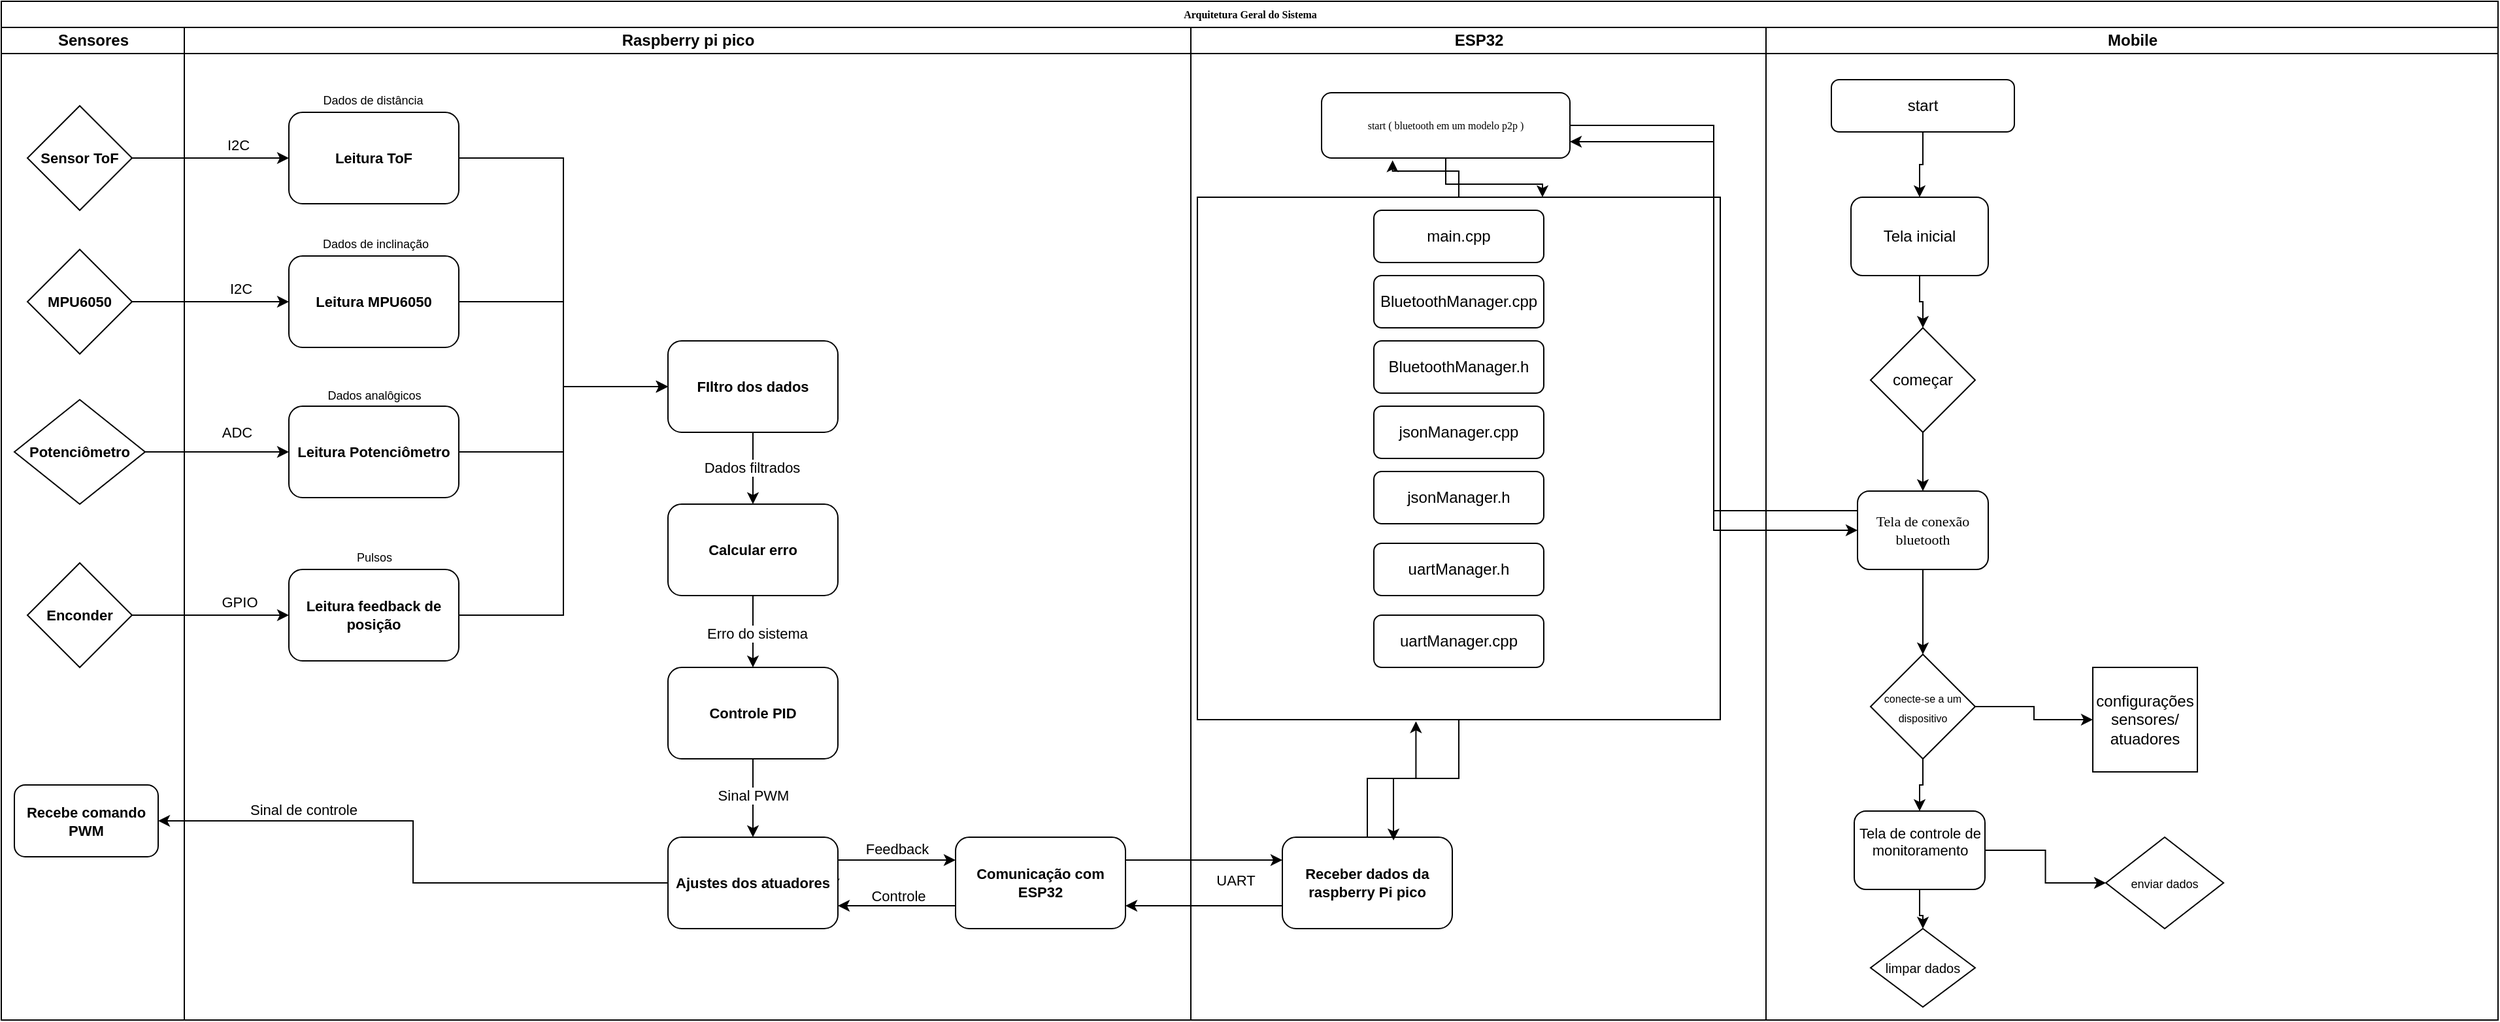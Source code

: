 <mxfile version="26.0.4">
  <diagram name="Page-1" id="74e2e168-ea6b-b213-b513-2b3c1d86103e">
    <mxGraphModel dx="1844" dy="681" grid="1" gridSize="10" guides="1" tooltips="1" connect="1" arrows="1" fold="1" page="1" pageScale="1" pageWidth="1100" pageHeight="850" background="none" math="0" shadow="0">
      <root>
        <mxCell id="0" />
        <mxCell id="1" parent="0" />
        <mxCell id="77e6c97f196da883-1" value="Arquitetura Geral do Sistema" style="swimlane;html=1;childLayout=stackLayout;startSize=20;rounded=0;shadow=0;labelBackgroundColor=none;strokeWidth=1;fontFamily=Verdana;fontSize=8;align=center;" parent="1" vertex="1">
          <mxGeometry x="110" y="10" width="1910" height="780" as="geometry" />
        </mxCell>
        <mxCell id="77e6c97f196da883-2" value="Sensores" style="swimlane;html=1;startSize=20;" parent="77e6c97f196da883-1" vertex="1">
          <mxGeometry y="20" width="140" height="760" as="geometry" />
        </mxCell>
        <mxCell id="rd5grbxoa9VTAp5XgY99-46" style="edgeStyle=orthogonalEdgeStyle;rounded=0;orthogonalLoop=1;jettySize=auto;html=1;entryX=0.5;entryY=0;entryDx=0;entryDy=0;" parent="77e6c97f196da883-2" source="rd5grbxoa9VTAp5XgY99-48" target="rd5grbxoa9VTAp5XgY99-51" edge="1">
          <mxGeometry relative="1" as="geometry" />
        </mxCell>
        <mxCell id="rd5grbxoa9VTAp5XgY99-47" value="Dados filtrados" style="edgeLabel;html=1;align=center;verticalAlign=middle;resizable=0;points=[];" parent="rd5grbxoa9VTAp5XgY99-46" vertex="1" connectable="0">
          <mxGeometry x="-0.018" y="-1" relative="1" as="geometry">
            <mxPoint as="offset" />
          </mxGeometry>
        </mxCell>
        <mxCell id="rd5grbxoa9VTAp5XgY99-48" value="&lt;b&gt;&lt;font face=&quot;Helvetica&quot; style=&quot;font-size: 11px;&quot;&gt;FIltro dos dados&lt;/font&gt;&lt;/b&gt;" style="rounded=1;whiteSpace=wrap;html=1;shadow=0;labelBackgroundColor=none;strokeWidth=1;fontFamily=Verdana;fontSize=8;align=center;" parent="77e6c97f196da883-2" vertex="1">
          <mxGeometry x="510" y="240" width="130" height="70" as="geometry" />
        </mxCell>
        <mxCell id="rd5grbxoa9VTAp5XgY99-49" style="edgeStyle=orthogonalEdgeStyle;rounded=0;orthogonalLoop=1;jettySize=auto;html=1;entryX=0.5;entryY=0;entryDx=0;entryDy=0;" parent="77e6c97f196da883-2" source="rd5grbxoa9VTAp5XgY99-51" target="rd5grbxoa9VTAp5XgY99-54" edge="1">
          <mxGeometry relative="1" as="geometry" />
        </mxCell>
        <mxCell id="rd5grbxoa9VTAp5XgY99-50" value="Erro do sistema" style="edgeLabel;html=1;align=center;verticalAlign=middle;resizable=0;points=[];" parent="rd5grbxoa9VTAp5XgY99-49" vertex="1" connectable="0">
          <mxGeometry x="0.042" y="3" relative="1" as="geometry">
            <mxPoint as="offset" />
          </mxGeometry>
        </mxCell>
        <mxCell id="rd5grbxoa9VTAp5XgY99-51" value="&lt;b&gt;&lt;font face=&quot;Helvetica&quot; style=&quot;font-size: 11px;&quot;&gt;Calcular erro&lt;/font&gt;&lt;/b&gt;" style="rounded=1;whiteSpace=wrap;html=1;shadow=0;labelBackgroundColor=none;strokeWidth=1;fontFamily=Verdana;fontSize=8;align=center;" parent="77e6c97f196da883-2" vertex="1">
          <mxGeometry x="510" y="365" width="130" height="70" as="geometry" />
        </mxCell>
        <mxCell id="rd5grbxoa9VTAp5XgY99-52" style="edgeStyle=orthogonalEdgeStyle;rounded=0;orthogonalLoop=1;jettySize=auto;html=1;" parent="77e6c97f196da883-2" source="rd5grbxoa9VTAp5XgY99-54" target="rd5grbxoa9VTAp5XgY99-58" edge="1">
          <mxGeometry relative="1" as="geometry" />
        </mxCell>
        <mxCell id="rd5grbxoa9VTAp5XgY99-53" value="Sinal PWM" style="edgeLabel;html=1;align=center;verticalAlign=middle;resizable=0;points=[];" parent="rd5grbxoa9VTAp5XgY99-52" vertex="1" connectable="0">
          <mxGeometry x="-0.088" relative="1" as="geometry">
            <mxPoint as="offset" />
          </mxGeometry>
        </mxCell>
        <mxCell id="rd5grbxoa9VTAp5XgY99-54" value="&lt;b&gt;&lt;font face=&quot;Helvetica&quot; style=&quot;font-size: 11px;&quot;&gt;Controle PID&lt;/font&gt;&lt;/b&gt;" style="rounded=1;whiteSpace=wrap;html=1;shadow=0;labelBackgroundColor=none;strokeWidth=1;fontFamily=Verdana;fontSize=8;align=center;" parent="77e6c97f196da883-2" vertex="1">
          <mxGeometry x="510" y="490" width="130" height="70" as="geometry" />
        </mxCell>
        <mxCell id="rd5grbxoa9VTAp5XgY99-55" style="edgeStyle=orthogonalEdgeStyle;rounded=0;orthogonalLoop=1;jettySize=auto;html=1;exitX=1;exitY=0.5;exitDx=0;exitDy=0;entryX=0.975;entryY=0.581;entryDx=0;entryDy=0;entryPerimeter=0;" parent="77e6c97f196da883-2" source="rd5grbxoa9VTAp5XgY99-58" target="rd5grbxoa9VTAp5XgY99-58" edge="1">
          <mxGeometry relative="1" as="geometry" />
        </mxCell>
        <mxCell id="rd5grbxoa9VTAp5XgY99-56" style="edgeStyle=orthogonalEdgeStyle;rounded=0;orthogonalLoop=1;jettySize=auto;html=1;exitX=1;exitY=0.25;exitDx=0;exitDy=0;entryX=0;entryY=0.25;entryDx=0;entryDy=0;" parent="77e6c97f196da883-2" source="rd5grbxoa9VTAp5XgY99-58" target="rd5grbxoa9VTAp5XgY99-61" edge="1">
          <mxGeometry relative="1" as="geometry" />
        </mxCell>
        <mxCell id="rd5grbxoa9VTAp5XgY99-57" value="Feedback" style="edgeLabel;html=1;align=center;verticalAlign=middle;resizable=0;points=[];" parent="rd5grbxoa9VTAp5XgY99-56" vertex="1" connectable="0">
          <mxGeometry x="0.063" y="2" relative="1" as="geometry">
            <mxPoint x="-3" y="-7" as="offset" />
          </mxGeometry>
        </mxCell>
        <mxCell id="rd5grbxoa9VTAp5XgY99-58" value="&lt;b&gt;&lt;font face=&quot;Helvetica&quot; style=&quot;font-size: 11px;&quot;&gt;Ajustes dos atuadores&lt;/font&gt;&lt;/b&gt;" style="rounded=1;whiteSpace=wrap;html=1;shadow=0;labelBackgroundColor=none;strokeWidth=1;fontFamily=Verdana;fontSize=8;align=center;" parent="77e6c97f196da883-2" vertex="1">
          <mxGeometry x="510" y="620" width="130" height="70" as="geometry" />
        </mxCell>
        <mxCell id="rd5grbxoa9VTAp5XgY99-59" style="edgeStyle=orthogonalEdgeStyle;rounded=0;orthogonalLoop=1;jettySize=auto;html=1;exitX=0;exitY=0.75;exitDx=0;exitDy=0;entryX=1;entryY=0.75;entryDx=0;entryDy=0;" parent="77e6c97f196da883-2" source="rd5grbxoa9VTAp5XgY99-61" target="rd5grbxoa9VTAp5XgY99-58" edge="1">
          <mxGeometry relative="1" as="geometry" />
        </mxCell>
        <mxCell id="rd5grbxoa9VTAp5XgY99-60" value="Controle" style="edgeLabel;html=1;align=center;verticalAlign=middle;resizable=0;points=[];" parent="rd5grbxoa9VTAp5XgY99-59" vertex="1" connectable="0">
          <mxGeometry x="0.036" y="3" relative="1" as="geometry">
            <mxPoint x="2" y="-11" as="offset" />
          </mxGeometry>
        </mxCell>
        <mxCell id="rd5grbxoa9VTAp5XgY99-61" value="&lt;b&gt;&lt;font face=&quot;Helvetica&quot; style=&quot;font-size: 11px;&quot;&gt;Comunicação com ESP32&lt;/font&gt;&lt;/b&gt;" style="rounded=1;whiteSpace=wrap;html=1;shadow=0;labelBackgroundColor=none;strokeWidth=1;fontFamily=Verdana;fontSize=8;align=center;" parent="77e6c97f196da883-2" vertex="1">
          <mxGeometry x="730" y="620" width="130" height="70" as="geometry" />
        </mxCell>
        <mxCell id="rd5grbxoa9VTAp5XgY99-62" value="&lt;b style=&quot;font-family: Verdana; font-size: 8px;&quot;&gt;&lt;font style=&quot;font-size: 11px;&quot; face=&quot;Helvetica&quot;&gt;Sensor ToF&lt;/font&gt;&lt;/b&gt;" style="rhombus;whiteSpace=wrap;html=1;" parent="77e6c97f196da883-2" vertex="1">
          <mxGeometry x="20" y="60" width="80" height="80" as="geometry" />
        </mxCell>
        <mxCell id="rd5grbxoa9VTAp5XgY99-63" value="&lt;b style=&quot;font-family: Verdana; font-size: 8px;&quot;&gt;&lt;font style=&quot;font-size: 11px;&quot; face=&quot;Helvetica&quot;&gt;MPU6050&lt;/font&gt;&lt;/b&gt;" style="rhombus;whiteSpace=wrap;html=1;" parent="77e6c97f196da883-2" vertex="1">
          <mxGeometry x="20" y="170" width="80" height="80" as="geometry" />
        </mxCell>
        <mxCell id="rd5grbxoa9VTAp5XgY99-64" value="&lt;b style=&quot;font-family: Verdana; font-size: 8px;&quot;&gt;&lt;font style=&quot;font-size: 11px;&quot; face=&quot;Helvetica&quot;&gt;Potenciômetro&lt;/font&gt;&lt;/b&gt;" style="rhombus;whiteSpace=wrap;html=1;" parent="77e6c97f196da883-2" vertex="1">
          <mxGeometry x="10" y="285" width="100" height="80" as="geometry" />
        </mxCell>
        <mxCell id="rd5grbxoa9VTAp5XgY99-65" value="&lt;span style=&quot;font-size: 11px;&quot;&gt;&lt;b&gt;Enconder&lt;/b&gt;&lt;/span&gt;" style="rhombus;whiteSpace=wrap;html=1;" parent="77e6c97f196da883-2" vertex="1">
          <mxGeometry x="20" y="410" width="80" height="80" as="geometry" />
        </mxCell>
        <mxCell id="rd5grbxoa9VTAp5XgY99-66" style="edgeStyle=orthogonalEdgeStyle;rounded=0;orthogonalLoop=1;jettySize=auto;html=1;entryX=0;entryY=0.5;entryDx=0;entryDy=0;" parent="77e6c97f196da883-2" source="rd5grbxoa9VTAp5XgY99-68" target="rd5grbxoa9VTAp5XgY99-48" edge="1">
          <mxGeometry relative="1" as="geometry" />
        </mxCell>
        <mxCell id="rd5grbxoa9VTAp5XgY99-67" value="&lt;font style=&quot;font-size: 9px;&quot;&gt;Dados de distância&lt;/font&gt;" style="edgeLabel;html=1;align=center;verticalAlign=middle;resizable=0;points=[];" parent="rd5grbxoa9VTAp5XgY99-66" vertex="1" connectable="0">
          <mxGeometry x="-0.649" y="-1" relative="1" as="geometry">
            <mxPoint x="-125" y="-46" as="offset" />
          </mxGeometry>
        </mxCell>
        <mxCell id="rd5grbxoa9VTAp5XgY99-68" value="&lt;b&gt;&lt;font face=&quot;Helvetica&quot; style=&quot;font-size: 11px;&quot;&gt;Leitura ToF&lt;/font&gt;&lt;/b&gt;" style="rounded=1;whiteSpace=wrap;html=1;shadow=0;labelBackgroundColor=none;strokeWidth=1;fontFamily=Verdana;fontSize=8;align=center;" parent="77e6c97f196da883-2" vertex="1">
          <mxGeometry x="220" y="65" width="130" height="70" as="geometry" />
        </mxCell>
        <mxCell id="rd5grbxoa9VTAp5XgY99-69" style="edgeStyle=orthogonalEdgeStyle;rounded=0;orthogonalLoop=1;jettySize=auto;html=1;exitX=1;exitY=0.5;exitDx=0;exitDy=0;entryX=0;entryY=0.5;entryDx=0;entryDy=0;" parent="77e6c97f196da883-2" source="rd5grbxoa9VTAp5XgY99-70" target="rd5grbxoa9VTAp5XgY99-48" edge="1">
          <mxGeometry relative="1" as="geometry" />
        </mxCell>
        <mxCell id="rd5grbxoa9VTAp5XgY99-70" value="&lt;b&gt;&lt;font face=&quot;Helvetica&quot; style=&quot;font-size: 11px;&quot;&gt;Leitura MPU6050&lt;/font&gt;&lt;/b&gt;" style="rounded=1;whiteSpace=wrap;html=1;shadow=0;labelBackgroundColor=none;strokeWidth=1;fontFamily=Verdana;fontSize=8;align=center;" parent="77e6c97f196da883-2" vertex="1">
          <mxGeometry x="220" y="175" width="130" height="70" as="geometry" />
        </mxCell>
        <mxCell id="rd5grbxoa9VTAp5XgY99-71" style="edgeStyle=orthogonalEdgeStyle;rounded=0;orthogonalLoop=1;jettySize=auto;html=1;entryX=0;entryY=0.5;entryDx=0;entryDy=0;" parent="77e6c97f196da883-2" source="rd5grbxoa9VTAp5XgY99-72" target="rd5grbxoa9VTAp5XgY99-48" edge="1">
          <mxGeometry relative="1" as="geometry" />
        </mxCell>
        <mxCell id="rd5grbxoa9VTAp5XgY99-72" value="&lt;b&gt;&lt;font face=&quot;Helvetica&quot; style=&quot;font-size: 11px;&quot;&gt;Leitura Potenciômetro&lt;/font&gt;&lt;/b&gt;" style="rounded=1;whiteSpace=wrap;html=1;shadow=0;labelBackgroundColor=none;strokeWidth=1;fontFamily=Verdana;fontSize=8;align=center;" parent="77e6c97f196da883-2" vertex="1">
          <mxGeometry x="220" y="290" width="130" height="70" as="geometry" />
        </mxCell>
        <mxCell id="rd5grbxoa9VTAp5XgY99-73" style="edgeStyle=orthogonalEdgeStyle;rounded=0;orthogonalLoop=1;jettySize=auto;html=1;entryX=0;entryY=0.5;entryDx=0;entryDy=0;" parent="77e6c97f196da883-2" source="rd5grbxoa9VTAp5XgY99-74" target="rd5grbxoa9VTAp5XgY99-48" edge="1">
          <mxGeometry relative="1" as="geometry" />
        </mxCell>
        <mxCell id="rd5grbxoa9VTAp5XgY99-74" value="&lt;font face=&quot;Helvetica&quot;&gt;&lt;span style=&quot;font-size: 11px;&quot;&gt;&lt;b&gt;Leitura feedback de posição&lt;/b&gt;&lt;/span&gt;&lt;/font&gt;" style="rounded=1;whiteSpace=wrap;html=1;shadow=0;labelBackgroundColor=none;strokeWidth=1;fontFamily=Verdana;fontSize=8;align=center;" parent="77e6c97f196da883-2" vertex="1">
          <mxGeometry x="220" y="415" width="130" height="70" as="geometry" />
        </mxCell>
        <mxCell id="rd5grbxoa9VTAp5XgY99-75" style="edgeStyle=orthogonalEdgeStyle;rounded=0;orthogonalLoop=1;jettySize=auto;html=1;" parent="77e6c97f196da883-2" source="rd5grbxoa9VTAp5XgY99-62" target="rd5grbxoa9VTAp5XgY99-68" edge="1">
          <mxGeometry relative="1" as="geometry" />
        </mxCell>
        <mxCell id="rd5grbxoa9VTAp5XgY99-76" value="I2C" style="edgeLabel;html=1;align=center;verticalAlign=middle;resizable=0;points=[];" parent="rd5grbxoa9VTAp5XgY99-75" vertex="1" connectable="0">
          <mxGeometry x="0.354" y="3" relative="1" as="geometry">
            <mxPoint y="-7" as="offset" />
          </mxGeometry>
        </mxCell>
        <mxCell id="rd5grbxoa9VTAp5XgY99-77" style="edgeStyle=orthogonalEdgeStyle;rounded=0;orthogonalLoop=1;jettySize=auto;html=1;entryX=0;entryY=0.5;entryDx=0;entryDy=0;" parent="77e6c97f196da883-2" source="rd5grbxoa9VTAp5XgY99-63" target="rd5grbxoa9VTAp5XgY99-70" edge="1">
          <mxGeometry relative="1" as="geometry" />
        </mxCell>
        <mxCell id="rd5grbxoa9VTAp5XgY99-78" value="I2C" style="edgeLabel;html=1;align=center;verticalAlign=middle;resizable=0;points=[];" parent="rd5grbxoa9VTAp5XgY99-77" vertex="1" connectable="0">
          <mxGeometry x="0.375" y="-1" relative="1" as="geometry">
            <mxPoint y="-11" as="offset" />
          </mxGeometry>
        </mxCell>
        <mxCell id="rd5grbxoa9VTAp5XgY99-79" style="edgeStyle=orthogonalEdgeStyle;rounded=0;orthogonalLoop=1;jettySize=auto;html=1;entryX=0;entryY=0.5;entryDx=0;entryDy=0;" parent="77e6c97f196da883-2" source="rd5grbxoa9VTAp5XgY99-64" target="rd5grbxoa9VTAp5XgY99-72" edge="1">
          <mxGeometry relative="1" as="geometry" />
        </mxCell>
        <mxCell id="rd5grbxoa9VTAp5XgY99-80" value="ADC" style="edgeLabel;html=1;align=center;verticalAlign=middle;resizable=0;points=[];" parent="rd5grbxoa9VTAp5XgY99-79" vertex="1" connectable="0">
          <mxGeometry x="0.273" y="4" relative="1" as="geometry">
            <mxPoint y="-11" as="offset" />
          </mxGeometry>
        </mxCell>
        <mxCell id="rd5grbxoa9VTAp5XgY99-81" style="edgeStyle=orthogonalEdgeStyle;rounded=0;orthogonalLoop=1;jettySize=auto;html=1;" parent="77e6c97f196da883-2" source="rd5grbxoa9VTAp5XgY99-65" target="rd5grbxoa9VTAp5XgY99-74" edge="1">
          <mxGeometry relative="1" as="geometry" />
        </mxCell>
        <mxCell id="rd5grbxoa9VTAp5XgY99-82" value="GPIO" style="edgeLabel;html=1;align=center;verticalAlign=middle;resizable=0;points=[];" parent="rd5grbxoa9VTAp5XgY99-81" vertex="1" connectable="0">
          <mxGeometry x="0.368" y="-2" relative="1" as="geometry">
            <mxPoint y="-12" as="offset" />
          </mxGeometry>
        </mxCell>
        <mxCell id="rd5grbxoa9VTAp5XgY99-83" value="&lt;font style=&quot;font-size: 9px;&quot;&gt;Dados de inclinação&lt;/font&gt;" style="edgeLabel;html=1;align=center;verticalAlign=middle;resizable=0;points=[];" parent="77e6c97f196da883-2" vertex="1" connectable="0">
          <mxGeometry x="299.998" y="67.0" as="geometry">
            <mxPoint x="-14" y="98" as="offset" />
          </mxGeometry>
        </mxCell>
        <mxCell id="rd5grbxoa9VTAp5XgY99-84" value="&lt;font style=&quot;font-size: 9px;&quot;&gt;Pulsos&lt;/font&gt;" style="edgeLabel;html=1;align=center;verticalAlign=middle;resizable=0;points=[];" parent="77e6c97f196da883-2" vertex="1" connectable="0">
          <mxGeometry x="266.998" y="173.0" as="geometry">
            <mxPoint x="18" y="232" as="offset" />
          </mxGeometry>
        </mxCell>
        <mxCell id="rd5grbxoa9VTAp5XgY99-131" value="&lt;font face=&quot;Helvetica&quot;&gt;&lt;span style=&quot;font-size: 11px;&quot;&gt;&lt;b&gt;Recebe comando PWM&lt;/b&gt;&lt;/span&gt;&lt;/font&gt;" style="rounded=1;whiteSpace=wrap;html=1;shadow=0;labelBackgroundColor=none;strokeWidth=1;fontFamily=Verdana;fontSize=8;align=center;" parent="77e6c97f196da883-2" vertex="1">
          <mxGeometry x="10" y="580" width="110" height="55" as="geometry" />
        </mxCell>
        <mxCell id="rd5grbxoa9VTAp5XgY99-132" style="edgeStyle=orthogonalEdgeStyle;rounded=0;orthogonalLoop=1;jettySize=auto;html=1;entryX=1;entryY=0.5;entryDx=0;entryDy=0;exitX=0;exitY=0.5;exitDx=0;exitDy=0;" parent="77e6c97f196da883-2" source="rd5grbxoa9VTAp5XgY99-58" target="rd5grbxoa9VTAp5XgY99-131" edge="1">
          <mxGeometry relative="1" as="geometry">
            <mxPoint x="520" y="705" as="sourcePoint" />
          </mxGeometry>
        </mxCell>
        <mxCell id="rd5grbxoa9VTAp5XgY99-133" value="Sinal de controle" style="edgeLabel;html=1;align=center;verticalAlign=middle;resizable=0;points=[];" parent="rd5grbxoa9VTAp5XgY99-132" vertex="1" connectable="0">
          <mxGeometry x="0.678" relative="1" as="geometry">
            <mxPoint x="40" y="-9" as="offset" />
          </mxGeometry>
        </mxCell>
        <mxCell id="77e6c97f196da883-3" value="Raspberry pi pico" style="swimlane;html=1;startSize=20;" parent="77e6c97f196da883-1" vertex="1">
          <mxGeometry x="140" y="20" width="770" height="760" as="geometry" />
        </mxCell>
        <mxCell id="rd5grbxoa9VTAp5XgY99-208" value="&lt;font style=&quot;font-size: 9px;&quot;&gt;Dados analôgicos&lt;/font&gt;" style="edgeLabel;html=1;align=center;verticalAlign=middle;resizable=0;points=[];" parent="77e6c97f196da883-3" vertex="1" connectable="0">
          <mxGeometry x="158.998" y="183.0" as="geometry">
            <mxPoint x="-14" y="98" as="offset" />
          </mxGeometry>
        </mxCell>
        <mxCell id="77e6c97f196da883-4" value="ESP32" style="swimlane;html=1;startSize=20;" parent="77e6c97f196da883-1" vertex="1">
          <mxGeometry x="910" y="20" width="440" height="760" as="geometry" />
        </mxCell>
        <mxCell id="77e6c97f196da883-12" value="start ( bluetooth em um modelo p2p )" style="rounded=1;whiteSpace=wrap;html=1;shadow=0;labelBackgroundColor=none;strokeWidth=1;fontFamily=Verdana;fontSize=8;align=center;" parent="77e6c97f196da883-4" vertex="1">
          <mxGeometry x="100" y="50" width="190" height="50" as="geometry" />
        </mxCell>
        <mxCell id="EIHCP6Te_2WNtkXNnex2-24" value="" style="whiteSpace=wrap;html=1;aspect=fixed;" parent="77e6c97f196da883-4" vertex="1">
          <mxGeometry x="5" y="130" width="400" height="400" as="geometry" />
        </mxCell>
        <mxCell id="EIHCP6Te_2WNtkXNnex2-21" value="BluetoothManager.cpp" style="rounded=1;whiteSpace=wrap;html=1;" parent="77e6c97f196da883-4" vertex="1">
          <mxGeometry x="140" y="190" width="130" height="40" as="geometry" />
        </mxCell>
        <mxCell id="EIHCP6Te_2WNtkXNnex2-20" value="main.cpp" style="rounded=1;whiteSpace=wrap;html=1;" parent="77e6c97f196da883-4" vertex="1">
          <mxGeometry x="140" y="140" width="130" height="40" as="geometry" />
        </mxCell>
        <mxCell id="EIHCP6Te_2WNtkXNnex2-23" value="BluetoothManager.h" style="rounded=1;whiteSpace=wrap;html=1;" parent="77e6c97f196da883-4" vertex="1">
          <mxGeometry x="140" y="240" width="130" height="40" as="geometry" />
        </mxCell>
        <mxCell id="rd5grbxoa9VTAp5XgY99-209" value="&lt;b&gt;&lt;font face=&quot;Helvetica&quot; style=&quot;font-size: 11px;&quot;&gt;Receber dados da raspberry Pi pico&lt;/font&gt;&lt;/b&gt;" style="rounded=1;whiteSpace=wrap;html=1;shadow=0;labelBackgroundColor=none;strokeWidth=1;fontFamily=Verdana;fontSize=8;align=center;" parent="77e6c97f196da883-4" vertex="1">
          <mxGeometry x="70" y="620" width="130" height="70" as="geometry" />
        </mxCell>
        <mxCell id="rd5grbxoa9VTAp5XgY99-213" style="edgeStyle=orthogonalEdgeStyle;rounded=0;orthogonalLoop=1;jettySize=auto;html=1;entryX=0.418;entryY=1.003;entryDx=0;entryDy=0;entryPerimeter=0;" parent="77e6c97f196da883-4" source="rd5grbxoa9VTAp5XgY99-209" target="EIHCP6Te_2WNtkXNnex2-24" edge="1">
          <mxGeometry relative="1" as="geometry" />
        </mxCell>
        <mxCell id="rd5grbxoa9VTAp5XgY99-214" style="edgeStyle=orthogonalEdgeStyle;rounded=0;orthogonalLoop=1;jettySize=auto;html=1;entryX=0.654;entryY=0.035;entryDx=0;entryDy=0;entryPerimeter=0;" parent="77e6c97f196da883-4" source="EIHCP6Te_2WNtkXNnex2-24" target="rd5grbxoa9VTAp5XgY99-209" edge="1">
          <mxGeometry relative="1" as="geometry" />
        </mxCell>
        <mxCell id="rd5grbxoa9VTAp5XgY99-215" style="edgeStyle=orthogonalEdgeStyle;rounded=0;orthogonalLoop=1;jettySize=auto;html=1;entryX=0.66;entryY=0;entryDx=0;entryDy=0;entryPerimeter=0;" parent="77e6c97f196da883-4" source="77e6c97f196da883-12" target="EIHCP6Te_2WNtkXNnex2-24" edge="1">
          <mxGeometry relative="1" as="geometry" />
        </mxCell>
        <mxCell id="rd5grbxoa9VTAp5XgY99-216" style="edgeStyle=orthogonalEdgeStyle;rounded=0;orthogonalLoop=1;jettySize=auto;html=1;entryX=0.286;entryY=1.035;entryDx=0;entryDy=0;entryPerimeter=0;" parent="77e6c97f196da883-4" source="EIHCP6Te_2WNtkXNnex2-24" target="77e6c97f196da883-12" edge="1">
          <mxGeometry relative="1" as="geometry" />
        </mxCell>
        <mxCell id="nQf5nlVJl8QNq4PaR9QX-1" value="jsonManager.cpp" style="rounded=1;whiteSpace=wrap;html=1;" vertex="1" parent="77e6c97f196da883-4">
          <mxGeometry x="140" y="290" width="130" height="40" as="geometry" />
        </mxCell>
        <mxCell id="nQf5nlVJl8QNq4PaR9QX-3" value="jsonManager.h" style="rounded=1;whiteSpace=wrap;html=1;" vertex="1" parent="77e6c97f196da883-4">
          <mxGeometry x="140" y="340" width="130" height="40" as="geometry" />
        </mxCell>
        <mxCell id="nQf5nlVJl8QNq4PaR9QX-4" value="uartManager.h" style="rounded=1;whiteSpace=wrap;html=1;" vertex="1" parent="77e6c97f196da883-4">
          <mxGeometry x="140" y="395" width="130" height="40" as="geometry" />
        </mxCell>
        <mxCell id="nQf5nlVJl8QNq4PaR9QX-6" value="uartManager.cpp" style="rounded=1;whiteSpace=wrap;html=1;" vertex="1" parent="77e6c97f196da883-4">
          <mxGeometry x="140" y="450" width="130" height="40" as="geometry" />
        </mxCell>
        <mxCell id="77e6c97f196da883-5" value="Mobile" style="swimlane;html=1;startSize=20;" parent="77e6c97f196da883-1" vertex="1">
          <mxGeometry x="1350" y="20" width="560" height="760" as="geometry" />
        </mxCell>
        <mxCell id="EIHCP6Te_2WNtkXNnex2-10" style="edgeStyle=orthogonalEdgeStyle;rounded=0;orthogonalLoop=1;jettySize=auto;html=1;" parent="77e6c97f196da883-5" source="77e6c97f196da883-15" target="EIHCP6Te_2WNtkXNnex2-9" edge="1">
          <mxGeometry relative="1" as="geometry" />
        </mxCell>
        <mxCell id="77e6c97f196da883-15" value="Tela de conexão bluetooth" style="rounded=1;whiteSpace=wrap;html=1;shadow=0;labelBackgroundColor=none;strokeWidth=1;fontFamily=Verdana;fontSize=11;align=center;" parent="77e6c97f196da883-5" vertex="1">
          <mxGeometry x="70" y="355" width="100" height="60" as="geometry" />
        </mxCell>
        <mxCell id="EIHCP6Te_2WNtkXNnex2-5" style="edgeStyle=orthogonalEdgeStyle;rounded=0;orthogonalLoop=1;jettySize=auto;html=1;" parent="77e6c97f196da883-5" source="Emb8k73_Rz_PT35niENK-1" target="EIHCP6Te_2WNtkXNnex2-3" edge="1">
          <mxGeometry relative="1" as="geometry" />
        </mxCell>
        <mxCell id="Emb8k73_Rz_PT35niENK-1" value="&lt;div&gt;start&lt;/div&gt;" style="rounded=1;whiteSpace=wrap;html=1;" parent="77e6c97f196da883-5" vertex="1">
          <mxGeometry x="50" y="40" width="140" height="40" as="geometry" />
        </mxCell>
        <mxCell id="EIHCP6Te_2WNtkXNnex2-17" style="edgeStyle=orthogonalEdgeStyle;rounded=0;orthogonalLoop=1;jettySize=auto;html=1;" parent="77e6c97f196da883-5" source="EIHCP6Te_2WNtkXNnex2-1" target="EIHCP6Te_2WNtkXNnex2-16" edge="1">
          <mxGeometry relative="1" as="geometry" />
        </mxCell>
        <mxCell id="EIHCP6Te_2WNtkXNnex2-18" style="edgeStyle=orthogonalEdgeStyle;rounded=0;orthogonalLoop=1;jettySize=auto;html=1;" parent="77e6c97f196da883-5" source="EIHCP6Te_2WNtkXNnex2-1" target="EIHCP6Te_2WNtkXNnex2-15" edge="1">
          <mxGeometry relative="1" as="geometry" />
        </mxCell>
        <mxCell id="EIHCP6Te_2WNtkXNnex2-1" value="Tela de controle de monitoramento&lt;div&gt;&lt;br&gt;&lt;/div&gt;" style="rounded=1;whiteSpace=wrap;html=1;fontSize=11;" parent="77e6c97f196da883-5" vertex="1">
          <mxGeometry x="67.5" y="600" width="100" height="60" as="geometry" />
        </mxCell>
        <mxCell id="EIHCP6Te_2WNtkXNnex2-7" style="edgeStyle=orthogonalEdgeStyle;rounded=0;orthogonalLoop=1;jettySize=auto;html=1;" parent="77e6c97f196da883-5" source="EIHCP6Te_2WNtkXNnex2-3" target="EIHCP6Te_2WNtkXNnex2-6" edge="1">
          <mxGeometry relative="1" as="geometry" />
        </mxCell>
        <mxCell id="EIHCP6Te_2WNtkXNnex2-3" value="Tela inicial" style="rounded=1;whiteSpace=wrap;html=1;" parent="77e6c97f196da883-5" vertex="1">
          <mxGeometry x="65" y="130" width="105" height="60" as="geometry" />
        </mxCell>
        <mxCell id="EIHCP6Te_2WNtkXNnex2-8" style="edgeStyle=orthogonalEdgeStyle;rounded=0;orthogonalLoop=1;jettySize=auto;html=1;" parent="77e6c97f196da883-5" source="EIHCP6Te_2WNtkXNnex2-6" target="77e6c97f196da883-15" edge="1">
          <mxGeometry relative="1" as="geometry" />
        </mxCell>
        <mxCell id="EIHCP6Te_2WNtkXNnex2-6" value="começar" style="rhombus;whiteSpace=wrap;html=1;" parent="77e6c97f196da883-5" vertex="1">
          <mxGeometry x="80" y="230" width="80" height="80" as="geometry" />
        </mxCell>
        <mxCell id="EIHCP6Te_2WNtkXNnex2-11" style="edgeStyle=orthogonalEdgeStyle;rounded=0;orthogonalLoop=1;jettySize=auto;html=1;" parent="77e6c97f196da883-5" source="EIHCP6Te_2WNtkXNnex2-9" target="EIHCP6Te_2WNtkXNnex2-1" edge="1">
          <mxGeometry relative="1" as="geometry" />
        </mxCell>
        <mxCell id="EIHCP6Te_2WNtkXNnex2-14" style="edgeStyle=orthogonalEdgeStyle;rounded=0;orthogonalLoop=1;jettySize=auto;html=1;entryX=0;entryY=0.5;entryDx=0;entryDy=0;" parent="77e6c97f196da883-5" source="EIHCP6Te_2WNtkXNnex2-9" target="EIHCP6Te_2WNtkXNnex2-12" edge="1">
          <mxGeometry relative="1" as="geometry" />
        </mxCell>
        <mxCell id="EIHCP6Te_2WNtkXNnex2-9" value="&lt;font style=&quot;font-size: 8px;&quot;&gt;conecte-se a um dispositivo&lt;/font&gt;" style="rhombus;whiteSpace=wrap;html=1;" parent="77e6c97f196da883-5" vertex="1">
          <mxGeometry x="80" y="480" width="80" height="80" as="geometry" />
        </mxCell>
        <mxCell id="EIHCP6Te_2WNtkXNnex2-12" value="configurações&lt;div&gt;sensores/&lt;/div&gt;&lt;div&gt;atuadores&lt;/div&gt;" style="whiteSpace=wrap;html=1;aspect=fixed;" parent="77e6c97f196da883-5" vertex="1">
          <mxGeometry x="250" y="490" width="80" height="80" as="geometry" />
        </mxCell>
        <mxCell id="EIHCP6Te_2WNtkXNnex2-15" value="&lt;font style=&quot;font-size: 9px;&quot;&gt;enviar dados&lt;/font&gt;" style="rhombus;whiteSpace=wrap;html=1;" parent="77e6c97f196da883-5" vertex="1">
          <mxGeometry x="260" y="620" width="90" height="70" as="geometry" />
        </mxCell>
        <mxCell id="EIHCP6Te_2WNtkXNnex2-16" value="&lt;font style=&quot;font-size: 10px;&quot;&gt;limpar dados&lt;/font&gt;" style="rhombus;whiteSpace=wrap;html=1;" parent="77e6c97f196da883-5" vertex="1">
          <mxGeometry x="80" y="690" width="80" height="60" as="geometry" />
        </mxCell>
        <mxCell id="EIHCP6Te_2WNtkXNnex2-19" style="edgeStyle=orthogonalEdgeStyle;rounded=0;orthogonalLoop=1;jettySize=auto;html=1;entryX=0;entryY=0.5;entryDx=0;entryDy=0;" parent="77e6c97f196da883-1" source="77e6c97f196da883-12" target="77e6c97f196da883-15" edge="1">
          <mxGeometry relative="1" as="geometry" />
        </mxCell>
        <mxCell id="rd5grbxoa9VTAp5XgY99-210" style="edgeStyle=orthogonalEdgeStyle;rounded=0;orthogonalLoop=1;jettySize=auto;html=1;exitX=1;exitY=0.25;exitDx=0;exitDy=0;entryX=0;entryY=0.25;entryDx=0;entryDy=0;" parent="77e6c97f196da883-1" source="rd5grbxoa9VTAp5XgY99-61" target="rd5grbxoa9VTAp5XgY99-209" edge="1">
          <mxGeometry relative="1" as="geometry" />
        </mxCell>
        <mxCell id="rd5grbxoa9VTAp5XgY99-212" value="UART" style="edgeLabel;html=1;align=center;verticalAlign=middle;resizable=0;points=[];" parent="rd5grbxoa9VTAp5XgY99-210" vertex="1" connectable="0">
          <mxGeometry x="0.378" y="-4" relative="1" as="geometry">
            <mxPoint x="1" y="11" as="offset" />
          </mxGeometry>
        </mxCell>
        <mxCell id="rd5grbxoa9VTAp5XgY99-211" style="edgeStyle=orthogonalEdgeStyle;rounded=0;orthogonalLoop=1;jettySize=auto;html=1;exitX=0;exitY=0.75;exitDx=0;exitDy=0;entryX=1;entryY=0.75;entryDx=0;entryDy=0;" parent="77e6c97f196da883-1" source="rd5grbxoa9VTAp5XgY99-209" target="rd5grbxoa9VTAp5XgY99-61" edge="1">
          <mxGeometry relative="1" as="geometry" />
        </mxCell>
        <mxCell id="rd5grbxoa9VTAp5XgY99-217" style="edgeStyle=orthogonalEdgeStyle;rounded=0;orthogonalLoop=1;jettySize=auto;html=1;exitX=0;exitY=0.25;exitDx=0;exitDy=0;entryX=1;entryY=0.75;entryDx=0;entryDy=0;" parent="77e6c97f196da883-1" source="77e6c97f196da883-15" target="77e6c97f196da883-12" edge="1">
          <mxGeometry relative="1" as="geometry" />
        </mxCell>
      </root>
    </mxGraphModel>
  </diagram>
</mxfile>
